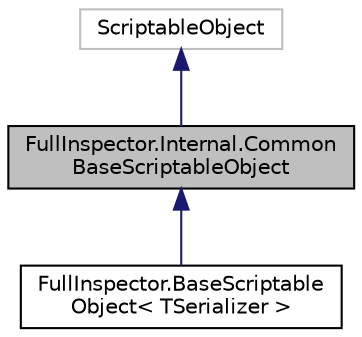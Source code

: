 digraph "FullInspector.Internal.CommonBaseScriptableObject"
{
  edge [fontname="Helvetica",fontsize="10",labelfontname="Helvetica",labelfontsize="10"];
  node [fontname="Helvetica",fontsize="10",shape=record];
  Node1 [label="FullInspector.Internal.Common\lBaseScriptableObject",height=0.2,width=0.4,color="black", fillcolor="grey75", style="filled" fontcolor="black"];
  Node2 -> Node1 [dir="back",color="midnightblue",fontsize="10",style="solid",fontname="Helvetica"];
  Node2 [label="ScriptableObject",height=0.2,width=0.4,color="grey75", fillcolor="white", style="filled"];
  Node1 -> Node3 [dir="back",color="midnightblue",fontsize="10",style="solid",fontname="Helvetica"];
  Node3 [label="FullInspector.BaseScriptable\lObject\< TSerializer \>",height=0.2,width=0.4,color="black", fillcolor="white", style="filled",URL="$class_full_inspector_1_1_base_scriptable_object_3_01_t_serializer_01_4.html"];
}
